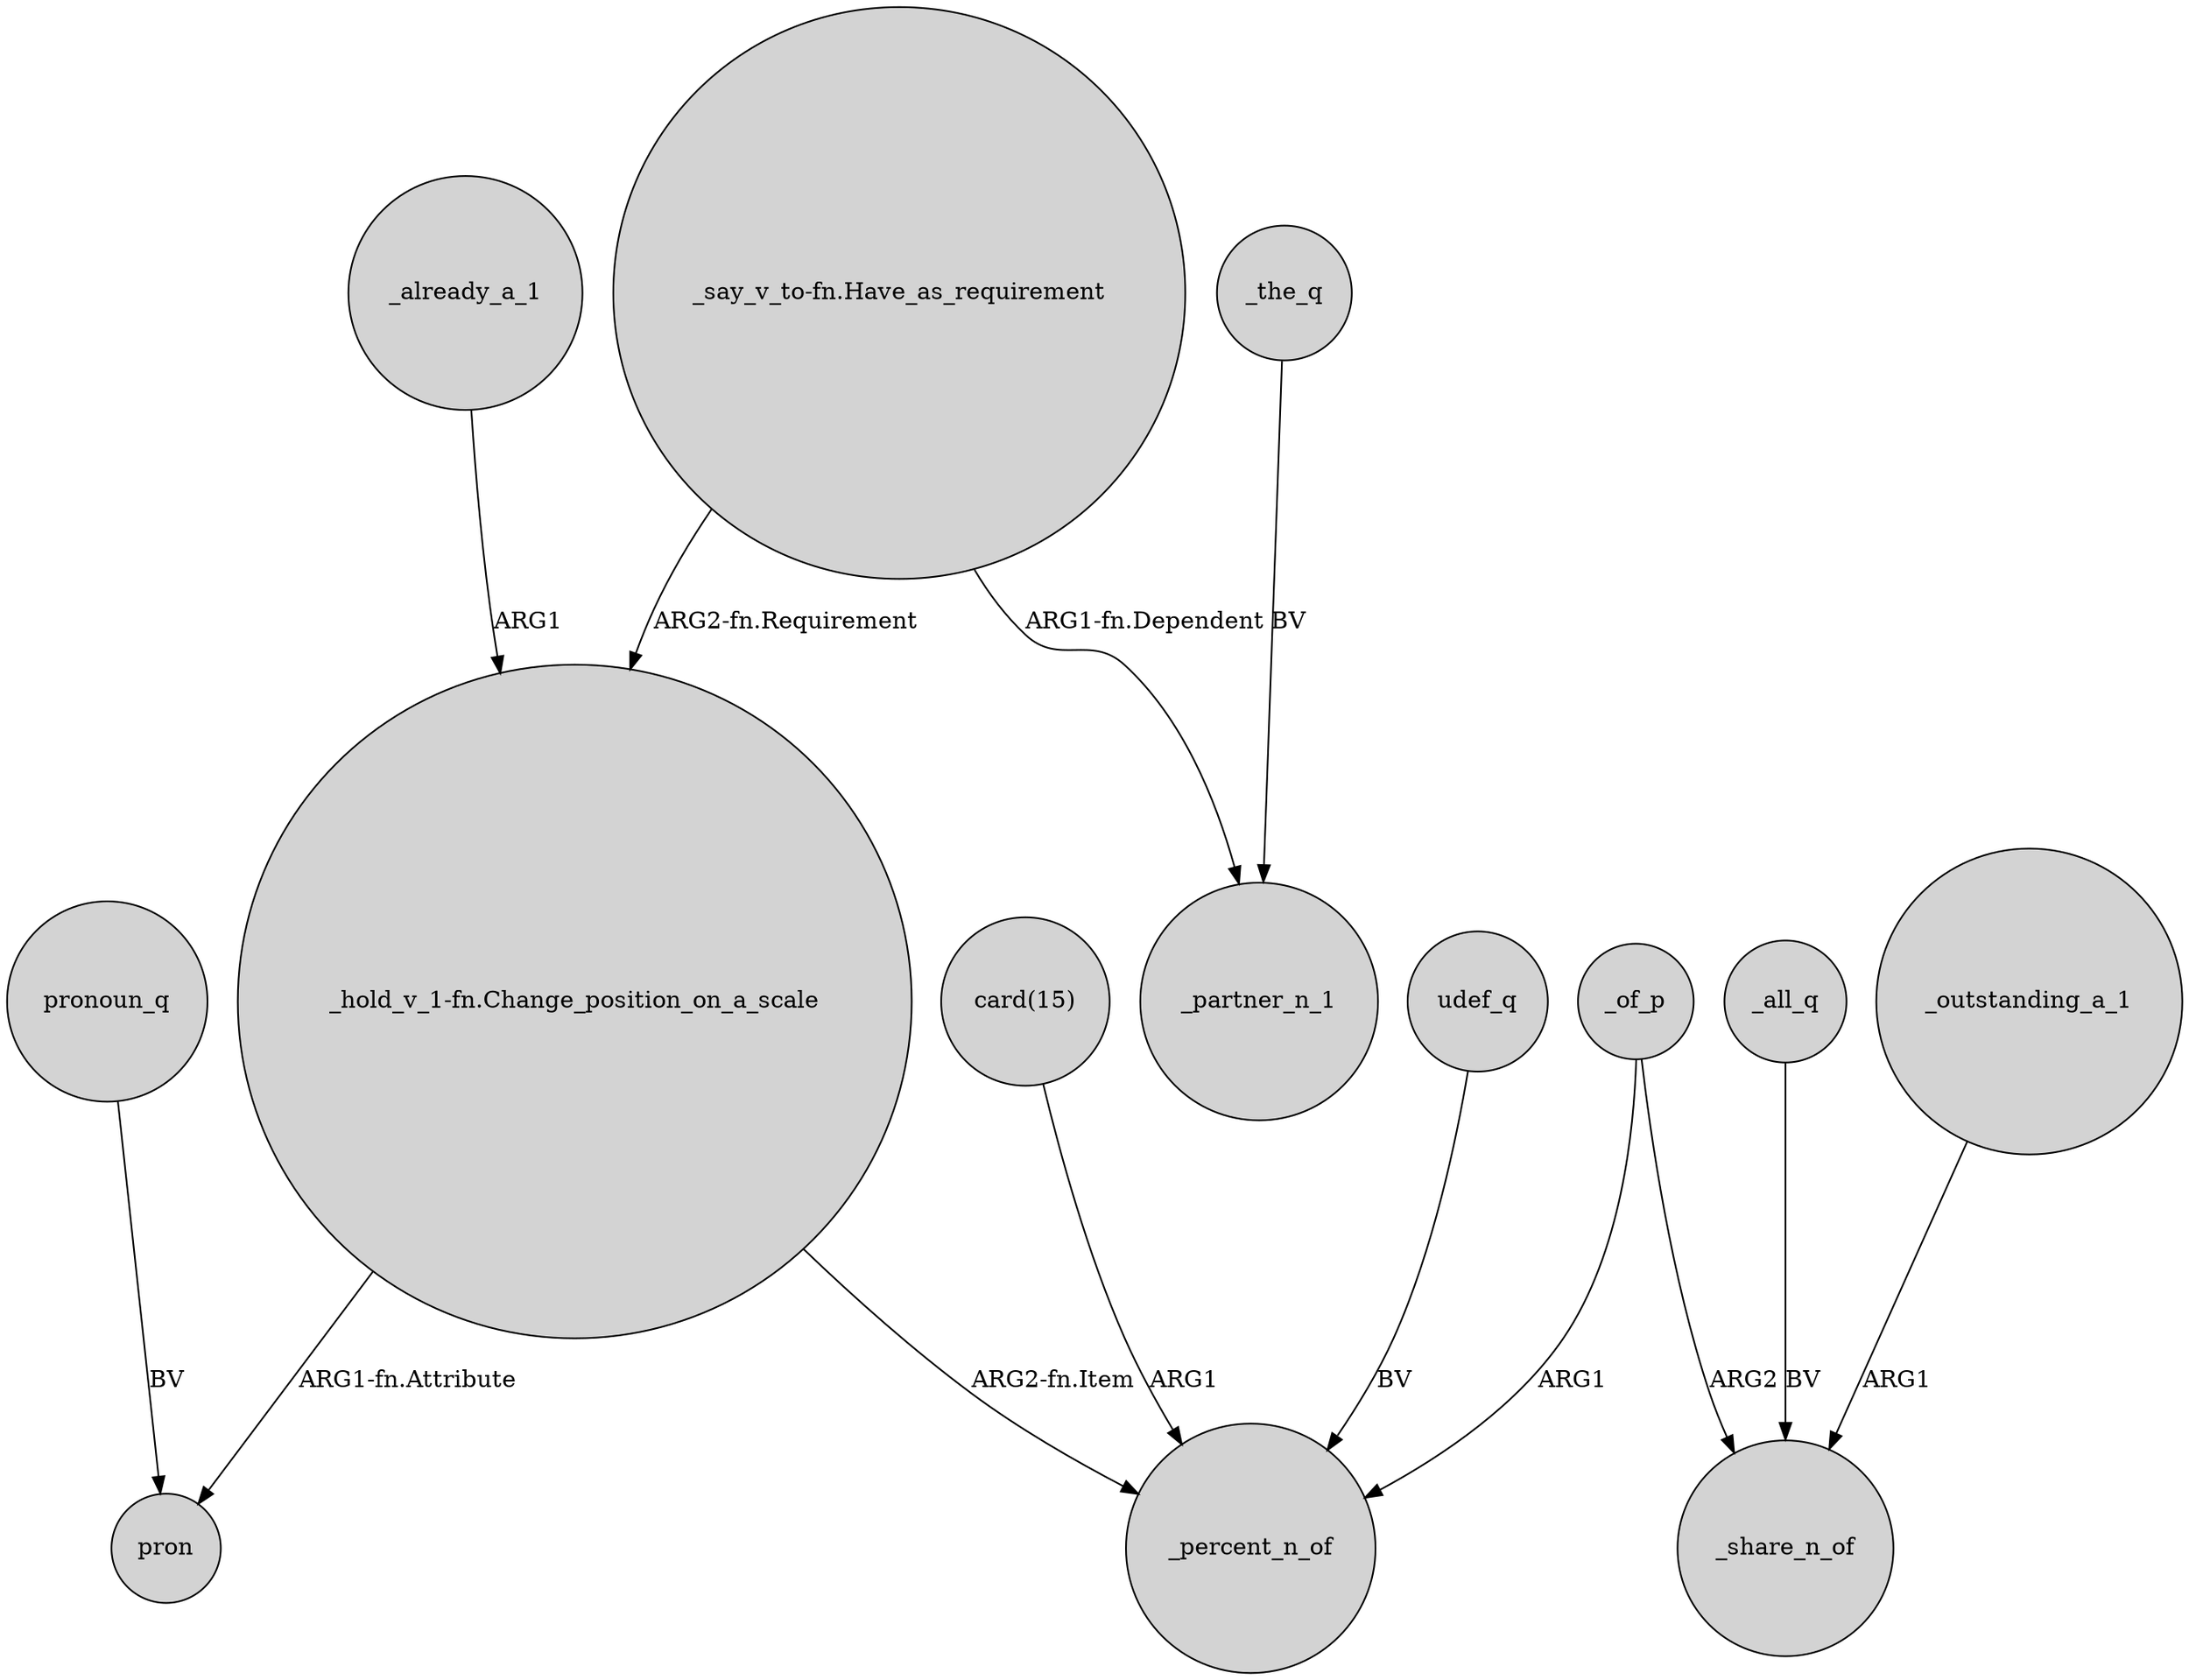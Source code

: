 digraph {
	node [shape=circle style=filled]
	udef_q -> _percent_n_of [label=BV]
	"_hold_v_1-fn.Change_position_on_a_scale" -> _percent_n_of [label="ARG2-fn.Item"]
	_of_p -> _percent_n_of [label=ARG1]
	"_say_v_to-fn.Have_as_requirement" -> "_hold_v_1-fn.Change_position_on_a_scale" [label="ARG2-fn.Requirement"]
	_all_q -> _share_n_of [label=BV]
	_already_a_1 -> "_hold_v_1-fn.Change_position_on_a_scale" [label=ARG1]
	"card(15)" -> _percent_n_of [label=ARG1]
	"_say_v_to-fn.Have_as_requirement" -> _partner_n_1 [label="ARG1-fn.Dependent"]
	_outstanding_a_1 -> _share_n_of [label=ARG1]
	pronoun_q -> pron [label=BV]
	"_hold_v_1-fn.Change_position_on_a_scale" -> pron [label="ARG1-fn.Attribute"]
	_of_p -> _share_n_of [label=ARG2]
	_the_q -> _partner_n_1 [label=BV]
}
